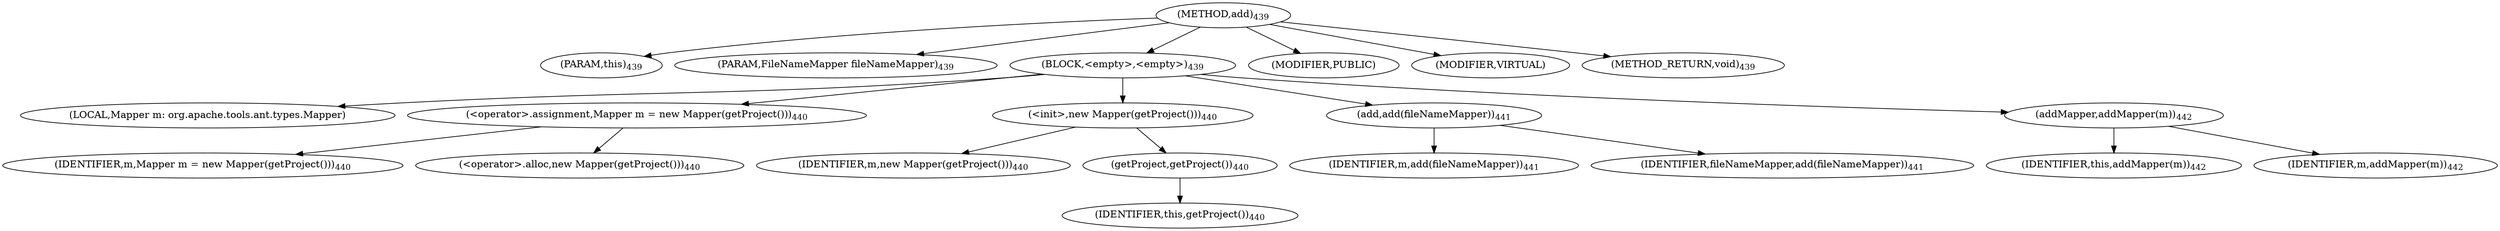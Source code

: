 digraph "add" {  
"871" [label = <(METHOD,add)<SUB>439</SUB>> ]
"69" [label = <(PARAM,this)<SUB>439</SUB>> ]
"872" [label = <(PARAM,FileNameMapper fileNameMapper)<SUB>439</SUB>> ]
"873" [label = <(BLOCK,&lt;empty&gt;,&lt;empty&gt;)<SUB>439</SUB>> ]
"71" [label = <(LOCAL,Mapper m: org.apache.tools.ant.types.Mapper)> ]
"874" [label = <(&lt;operator&gt;.assignment,Mapper m = new Mapper(getProject()))<SUB>440</SUB>> ]
"875" [label = <(IDENTIFIER,m,Mapper m = new Mapper(getProject()))<SUB>440</SUB>> ]
"876" [label = <(&lt;operator&gt;.alloc,new Mapper(getProject()))<SUB>440</SUB>> ]
"877" [label = <(&lt;init&gt;,new Mapper(getProject()))<SUB>440</SUB>> ]
"70" [label = <(IDENTIFIER,m,new Mapper(getProject()))<SUB>440</SUB>> ]
"878" [label = <(getProject,getProject())<SUB>440</SUB>> ]
"68" [label = <(IDENTIFIER,this,getProject())<SUB>440</SUB>> ]
"879" [label = <(add,add(fileNameMapper))<SUB>441</SUB>> ]
"880" [label = <(IDENTIFIER,m,add(fileNameMapper))<SUB>441</SUB>> ]
"881" [label = <(IDENTIFIER,fileNameMapper,add(fileNameMapper))<SUB>441</SUB>> ]
"882" [label = <(addMapper,addMapper(m))<SUB>442</SUB>> ]
"72" [label = <(IDENTIFIER,this,addMapper(m))<SUB>442</SUB>> ]
"883" [label = <(IDENTIFIER,m,addMapper(m))<SUB>442</SUB>> ]
"884" [label = <(MODIFIER,PUBLIC)> ]
"885" [label = <(MODIFIER,VIRTUAL)> ]
"886" [label = <(METHOD_RETURN,void)<SUB>439</SUB>> ]
  "871" -> "69" 
  "871" -> "872" 
  "871" -> "873" 
  "871" -> "884" 
  "871" -> "885" 
  "871" -> "886" 
  "873" -> "71" 
  "873" -> "874" 
  "873" -> "877" 
  "873" -> "879" 
  "873" -> "882" 
  "874" -> "875" 
  "874" -> "876" 
  "877" -> "70" 
  "877" -> "878" 
  "878" -> "68" 
  "879" -> "880" 
  "879" -> "881" 
  "882" -> "72" 
  "882" -> "883" 
}
